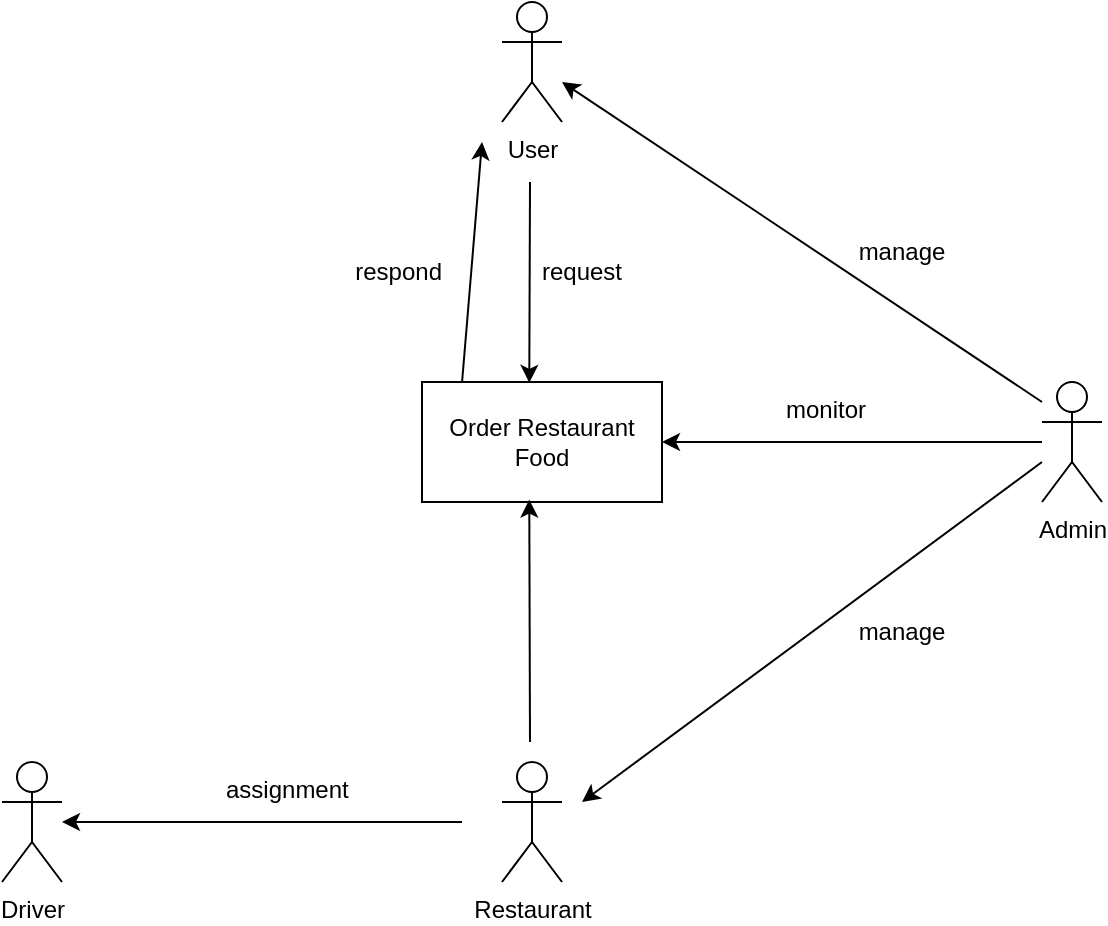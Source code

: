 <mxfile version="26.0.5">
  <diagram name="Page-1" id="LK-pGo-8605fhFCFJTDb">
    <mxGraphModel dx="1042" dy="565" grid="1" gridSize="10" guides="1" tooltips="1" connect="1" arrows="1" fold="1" page="1" pageScale="1" pageWidth="850" pageHeight="1100" math="0" shadow="0">
      <root>
        <mxCell id="0" />
        <mxCell id="1" parent="0" />
        <mxCell id="XO0aJEWpJ-uFAMMzvpzD-1" value="User" style="shape=umlActor;verticalLabelPosition=bottom;verticalAlign=top;html=1;outlineConnect=0;" vertex="1" parent="1">
          <mxGeometry x="390" y="50" width="30" height="60" as="geometry" />
        </mxCell>
        <mxCell id="XO0aJEWpJ-uFAMMzvpzD-2" value="Order Restaurant Food" style="rounded=0;whiteSpace=wrap;html=1;" vertex="1" parent="1">
          <mxGeometry x="350" y="240" width="120" height="60" as="geometry" />
        </mxCell>
        <mxCell id="XO0aJEWpJ-uFAMMzvpzD-3" value="Restaurant" style="shape=umlActor;verticalLabelPosition=bottom;verticalAlign=top;html=1;outlineConnect=0;" vertex="1" parent="1">
          <mxGeometry x="390" y="430" width="30" height="60" as="geometry" />
        </mxCell>
        <mxCell id="XO0aJEWpJ-uFAMMzvpzD-4" value="Admin" style="shape=umlActor;verticalLabelPosition=bottom;verticalAlign=top;html=1;outlineConnect=0;" vertex="1" parent="1">
          <mxGeometry x="660" y="240" width="30" height="60" as="geometry" />
        </mxCell>
        <mxCell id="XO0aJEWpJ-uFAMMzvpzD-5" value="Driver" style="shape=umlActor;verticalLabelPosition=bottom;verticalAlign=top;html=1;outlineConnect=0;" vertex="1" parent="1">
          <mxGeometry x="140" y="430" width="30" height="60" as="geometry" />
        </mxCell>
        <mxCell id="XO0aJEWpJ-uFAMMzvpzD-9" value="" style="endArrow=classic;html=1;rounded=0;entryX=0.447;entryY=0.007;entryDx=0;entryDy=0;entryPerimeter=0;" edge="1" parent="1" target="XO0aJEWpJ-uFAMMzvpzD-2">
          <mxGeometry width="50" height="50" relative="1" as="geometry">
            <mxPoint x="404" y="140" as="sourcePoint" />
            <mxPoint x="450" y="270" as="targetPoint" />
          </mxGeometry>
        </mxCell>
        <mxCell id="XO0aJEWpJ-uFAMMzvpzD-10" value="" style="endArrow=classic;html=1;rounded=0;entryX=0.447;entryY=0.98;entryDx=0;entryDy=0;entryPerimeter=0;" edge="1" parent="1" target="XO0aJEWpJ-uFAMMzvpzD-2">
          <mxGeometry width="50" height="50" relative="1" as="geometry">
            <mxPoint x="404" y="420" as="sourcePoint" />
            <mxPoint x="414" y="250" as="targetPoint" />
          </mxGeometry>
        </mxCell>
        <mxCell id="XO0aJEWpJ-uFAMMzvpzD-11" value="" style="endArrow=classic;html=1;rounded=0;" edge="1" parent="1" target="XO0aJEWpJ-uFAMMzvpzD-5">
          <mxGeometry width="50" height="50" relative="1" as="geometry">
            <mxPoint x="370" y="460" as="sourcePoint" />
            <mxPoint x="414" y="309" as="targetPoint" />
          </mxGeometry>
        </mxCell>
        <mxCell id="XO0aJEWpJ-uFAMMzvpzD-12" value="" style="endArrow=classic;html=1;rounded=0;" edge="1" parent="1" target="XO0aJEWpJ-uFAMMzvpzD-1">
          <mxGeometry width="50" height="50" relative="1" as="geometry">
            <mxPoint x="660" y="250" as="sourcePoint" />
            <mxPoint x="414" y="309" as="targetPoint" />
          </mxGeometry>
        </mxCell>
        <mxCell id="XO0aJEWpJ-uFAMMzvpzD-13" value="" style="endArrow=classic;html=1;rounded=0;entryX=1;entryY=0.5;entryDx=0;entryDy=0;" edge="1" parent="1" target="XO0aJEWpJ-uFAMMzvpzD-2">
          <mxGeometry width="50" height="50" relative="1" as="geometry">
            <mxPoint x="660" y="270" as="sourcePoint" />
            <mxPoint x="430" y="101" as="targetPoint" />
          </mxGeometry>
        </mxCell>
        <mxCell id="XO0aJEWpJ-uFAMMzvpzD-14" value="" style="endArrow=classic;html=1;rounded=0;" edge="1" parent="1">
          <mxGeometry width="50" height="50" relative="1" as="geometry">
            <mxPoint x="660" y="280" as="sourcePoint" />
            <mxPoint x="430" y="450" as="targetPoint" />
          </mxGeometry>
        </mxCell>
        <mxCell id="XO0aJEWpJ-uFAMMzvpzD-15" value="manage" style="text;html=1;align=center;verticalAlign=middle;whiteSpace=wrap;rounded=0;" vertex="1" parent="1">
          <mxGeometry x="560" y="160" width="60" height="30" as="geometry" />
        </mxCell>
        <mxCell id="XO0aJEWpJ-uFAMMzvpzD-16" value="manage" style="text;html=1;align=center;verticalAlign=middle;whiteSpace=wrap;rounded=0;" vertex="1" parent="1">
          <mxGeometry x="560" y="350" width="60" height="30" as="geometry" />
        </mxCell>
        <mxCell id="XO0aJEWpJ-uFAMMzvpzD-17" value="monitor" style="text;whiteSpace=wrap;" vertex="1" parent="1">
          <mxGeometry x="530" y="240" width="70" height="40" as="geometry" />
        </mxCell>
        <mxCell id="XO0aJEWpJ-uFAMMzvpzD-18" value="assignment" style="text;whiteSpace=wrap;" vertex="1" parent="1">
          <mxGeometry x="250" y="430" width="90" height="40" as="geometry" />
        </mxCell>
        <mxCell id="XO0aJEWpJ-uFAMMzvpzD-19" value="request" style="text;html=1;align=center;verticalAlign=middle;whiteSpace=wrap;rounded=0;" vertex="1" parent="1">
          <mxGeometry x="400" y="170" width="60" height="30" as="geometry" />
        </mxCell>
        <mxCell id="XO0aJEWpJ-uFAMMzvpzD-20" value="" style="endArrow=classic;html=1;rounded=0;exitX=0.167;exitY=0;exitDx=0;exitDy=0;exitPerimeter=0;" edge="1" parent="1" source="XO0aJEWpJ-uFAMMzvpzD-2">
          <mxGeometry width="50" height="50" relative="1" as="geometry">
            <mxPoint x="414" y="150" as="sourcePoint" />
            <mxPoint x="380" y="120" as="targetPoint" />
          </mxGeometry>
        </mxCell>
        <mxCell id="XO0aJEWpJ-uFAMMzvpzD-21" value="respond&amp;nbsp;" style="text;html=1;align=center;verticalAlign=middle;whiteSpace=wrap;rounded=0;" vertex="1" parent="1">
          <mxGeometry x="310" y="170" width="60" height="30" as="geometry" />
        </mxCell>
      </root>
    </mxGraphModel>
  </diagram>
</mxfile>
